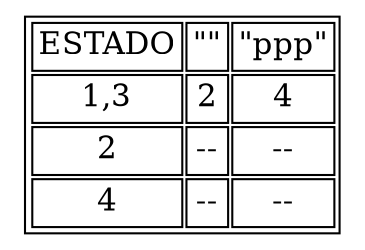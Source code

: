 digraph Grafica{
graph [ratio=fill];
node [label="\N", fontsize=15, shape=plaintext];
graph [bb="0,0,352,154"];arset [label=<
        <TABLE ALIGN="LEFT">
<TR><TD>ESTADO</TD>
<TD>"
"</TD>
<TD>"ppp"</TD>
</TR><TR><TD>1,3</TD>
<TD>2</TD>
<TD>4</TD>
</TR><TR><TD>2</TD>
<TD>--</TD>
<TD>--</TD>
</TR><TR><TD>4</TD>
<TD>--</TD>
<TD>--</TD>
</TR></TABLE>
>,];
}